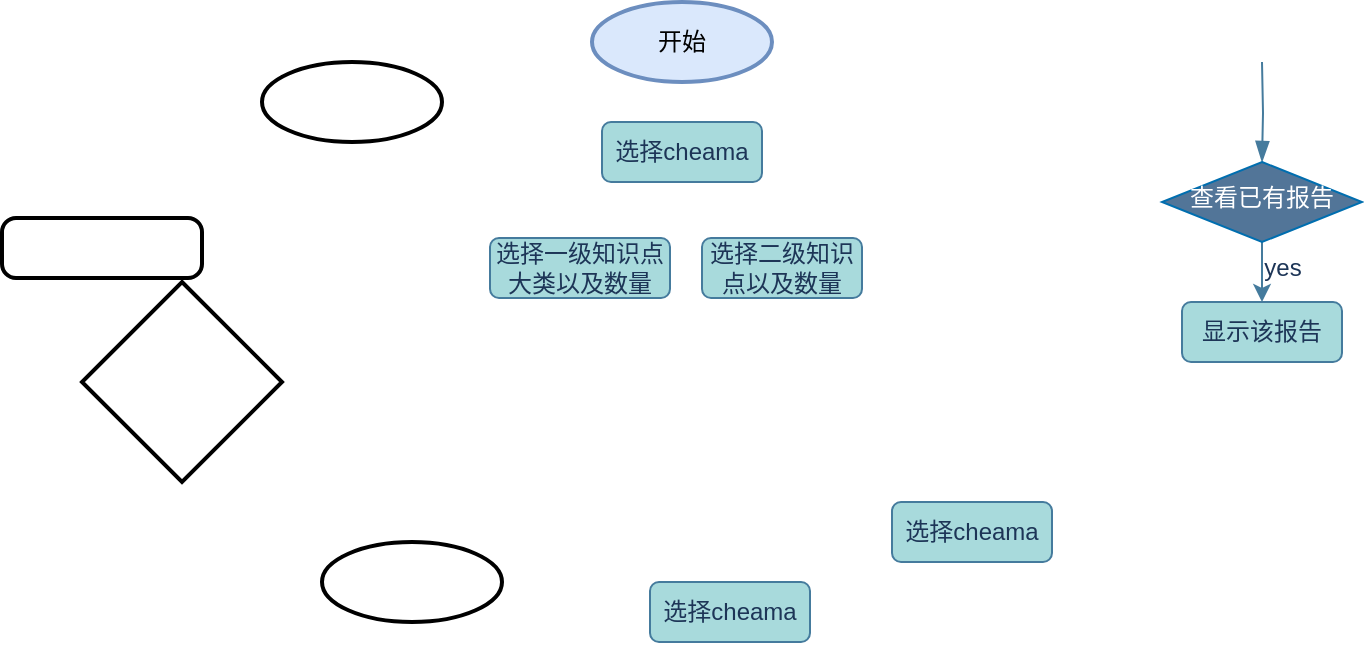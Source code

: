 <mxfile version="26.2.1">
  <diagram id="C5RBs43oDa-KdzZeNtuy" name="Page-1">
    <mxGraphModel dx="737" dy="458" grid="1" gridSize="10" guides="1" tooltips="1" connect="1" arrows="1" fold="1" page="1" pageScale="1" pageWidth="827" pageHeight="1169" math="0" shadow="0">
      <root>
        <mxCell id="WIyWlLk6GJQsqaUBKTNV-0" />
        <mxCell id="WIyWlLk6GJQsqaUBKTNV-1" parent="WIyWlLk6GJQsqaUBKTNV-0" />
        <mxCell id="_8PwzIx_y7-3H37tJzUT-0" value="" style="strokeWidth=2;html=1;shape=mxgraph.flowchart.start_1;whiteSpace=wrap;" vertex="1" parent="WIyWlLk6GJQsqaUBKTNV-1">
          <mxGeometry x="170" y="60" width="90" height="40" as="geometry" />
        </mxCell>
        <mxCell id="_8PwzIx_y7-3H37tJzUT-1" value="" style="strokeWidth=2;html=1;shape=mxgraph.flowchart.start_1;whiteSpace=wrap;" vertex="1" parent="WIyWlLk6GJQsqaUBKTNV-1">
          <mxGeometry x="200" y="300" width="90" height="40" as="geometry" />
        </mxCell>
        <mxCell id="_8PwzIx_y7-3H37tJzUT-2" value="" style="strokeWidth=2;html=1;shape=mxgraph.flowchart.decision;whiteSpace=wrap;" vertex="1" parent="WIyWlLk6GJQsqaUBKTNV-1">
          <mxGeometry x="80" y="170" width="100" height="100" as="geometry" />
        </mxCell>
        <mxCell id="_8PwzIx_y7-3H37tJzUT-3" value="" style="rounded=1;whiteSpace=wrap;html=1;absoluteArcSize=1;arcSize=14;strokeWidth=2;" vertex="1" parent="WIyWlLk6GJQsqaUBKTNV-1">
          <mxGeometry x="40" y="138" width="100" height="30" as="geometry" />
        </mxCell>
        <mxCell id="_8PwzIx_y7-3H37tJzUT-4" value="" style="rounded=0;html=1;jettySize=auto;orthogonalLoop=1;fontSize=11;endArrow=blockThin;endFill=1;endSize=8;strokeWidth=1;shadow=0;labelBackgroundColor=none;edgeStyle=orthogonalEdgeStyle;strokeColor=#457B9D;fontColor=default;" edge="1" parent="WIyWlLk6GJQsqaUBKTNV-1" target="_8PwzIx_y7-3H37tJzUT-6">
          <mxGeometry relative="1" as="geometry">
            <mxPoint x="670" y="60" as="sourcePoint" />
          </mxGeometry>
        </mxCell>
        <mxCell id="_8PwzIx_y7-3H37tJzUT-5" style="edgeStyle=orthogonalEdgeStyle;rounded=0;orthogonalLoop=1;jettySize=auto;html=1;exitX=0.5;exitY=1;exitDx=0;exitDy=0;entryX=0.5;entryY=0;entryDx=0;entryDy=0;labelBackgroundColor=none;strokeColor=#457B9D;fontColor=default;" edge="1" parent="WIyWlLk6GJQsqaUBKTNV-1" source="_8PwzIx_y7-3H37tJzUT-6" target="_8PwzIx_y7-3H37tJzUT-7">
          <mxGeometry relative="1" as="geometry" />
        </mxCell>
        <mxCell id="_8PwzIx_y7-3H37tJzUT-6" value="查看已有报告" style="rhombus;whiteSpace=wrap;html=1;shadow=0;fontFamily=Helvetica;fontSize=12;align=center;strokeWidth=1;spacing=6;spacingTop=-4;labelBackgroundColor=none;fillColor=light-dark(#527598, #2566a8);strokeColor=#006EAF;fontColor=#ffffff;verticalAlign=middle;" vertex="1" parent="WIyWlLk6GJQsqaUBKTNV-1">
          <mxGeometry x="620" y="110" width="100" height="40" as="geometry" />
        </mxCell>
        <mxCell id="_8PwzIx_y7-3H37tJzUT-7" value="显示该报告" style="rounded=1;whiteSpace=wrap;html=1;fontSize=12;glass=0;strokeWidth=1;shadow=0;labelBackgroundColor=none;fillColor=#A8DADC;strokeColor=#457B9D;fontColor=#1D3557;" vertex="1" parent="WIyWlLk6GJQsqaUBKTNV-1">
          <mxGeometry x="630" y="180" width="80" height="30" as="geometry" />
        </mxCell>
        <mxCell id="_8PwzIx_y7-3H37tJzUT-8" value="开始" style="strokeWidth=2;html=1;shape=mxgraph.flowchart.start_2;whiteSpace=wrap;labelBackgroundColor=none;fillColor=#dae8fc;strokeColor=#6c8ebf;" vertex="1" parent="WIyWlLk6GJQsqaUBKTNV-1">
          <mxGeometry x="335" y="30" width="90" height="40" as="geometry" />
        </mxCell>
        <mxCell id="_8PwzIx_y7-3H37tJzUT-9" value="yes" style="text;html=1;align=center;verticalAlign=middle;resizable=0;points=[];autosize=1;strokeColor=none;fillColor=none;labelBackgroundColor=none;fontColor=#1D3557;" vertex="1" parent="WIyWlLk6GJQsqaUBKTNV-1">
          <mxGeometry x="660" y="148" width="40" height="30" as="geometry" />
        </mxCell>
        <mxCell id="_8PwzIx_y7-3H37tJzUT-11" value="选择cheama" style="rounded=1;whiteSpace=wrap;html=1;fontSize=12;glass=0;strokeWidth=1;shadow=0;labelBackgroundColor=none;fillColor=#A8DADC;strokeColor=#457B9D;fontColor=#1D3557;" vertex="1" parent="WIyWlLk6GJQsqaUBKTNV-1">
          <mxGeometry x="340" y="90" width="80" height="30" as="geometry" />
        </mxCell>
        <mxCell id="_8PwzIx_y7-3H37tJzUT-12" value="选择一级知识点大类以及数量" style="rounded=1;whiteSpace=wrap;html=1;fontSize=12;glass=0;strokeWidth=1;shadow=0;labelBackgroundColor=none;fillColor=#A8DADC;strokeColor=#457B9D;fontColor=#1D3557;" vertex="1" parent="WIyWlLk6GJQsqaUBKTNV-1">
          <mxGeometry x="284" y="148" width="90" height="30" as="geometry" />
        </mxCell>
        <mxCell id="_8PwzIx_y7-3H37tJzUT-13" value="选择cheama" style="rounded=1;whiteSpace=wrap;html=1;fontSize=12;glass=0;strokeWidth=1;shadow=0;labelBackgroundColor=none;fillColor=#A8DADC;strokeColor=#457B9D;fontColor=#1D3557;" vertex="1" parent="WIyWlLk6GJQsqaUBKTNV-1">
          <mxGeometry x="364" y="320" width="80" height="30" as="geometry" />
        </mxCell>
        <mxCell id="_8PwzIx_y7-3H37tJzUT-14" value="选择cheama" style="rounded=1;whiteSpace=wrap;html=1;fontSize=12;glass=0;strokeWidth=1;shadow=0;labelBackgroundColor=none;fillColor=#A8DADC;strokeColor=#457B9D;fontColor=#1D3557;" vertex="1" parent="WIyWlLk6GJQsqaUBKTNV-1">
          <mxGeometry x="485" y="280" width="80" height="30" as="geometry" />
        </mxCell>
        <mxCell id="_8PwzIx_y7-3H37tJzUT-15" value="选择二级知识点以及数量" style="rounded=1;whiteSpace=wrap;html=1;fontSize=12;glass=0;strokeWidth=1;shadow=0;labelBackgroundColor=none;fillColor=#A8DADC;strokeColor=#457B9D;fontColor=#1D3557;" vertex="1" parent="WIyWlLk6GJQsqaUBKTNV-1">
          <mxGeometry x="390" y="148" width="80" height="30" as="geometry" />
        </mxCell>
      </root>
    </mxGraphModel>
  </diagram>
</mxfile>
